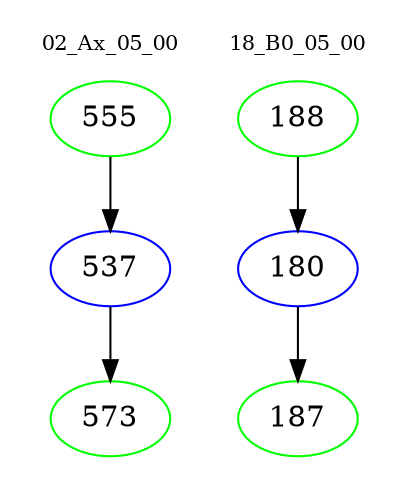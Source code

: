 digraph{
subgraph cluster_0 {
color = white
label = "02_Ax_05_00";
fontsize=10;
T0_555 [label="555", color="green"]
T0_555 -> T0_537 [color="black"]
T0_537 [label="537", color="blue"]
T0_537 -> T0_573 [color="black"]
T0_573 [label="573", color="green"]
}
subgraph cluster_1 {
color = white
label = "18_B0_05_00";
fontsize=10;
T1_188 [label="188", color="green"]
T1_188 -> T1_180 [color="black"]
T1_180 [label="180", color="blue"]
T1_180 -> T1_187 [color="black"]
T1_187 [label="187", color="green"]
}
}
